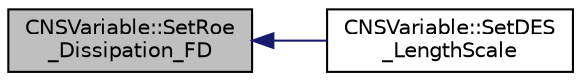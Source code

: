 digraph "CNSVariable::SetRoe_Dissipation_FD"
{
  edge [fontname="Helvetica",fontsize="10",labelfontname="Helvetica",labelfontsize="10"];
  node [fontname="Helvetica",fontsize="10",shape=record];
  rankdir="LR";
  Node183 [label="CNSVariable::SetRoe\l_Dissipation_FD",height=0.2,width=0.4,color="black", fillcolor="grey75", style="filled", fontcolor="black"];
  Node183 -> Node184 [dir="back",color="midnightblue",fontsize="10",style="solid",fontname="Helvetica"];
  Node184 [label="CNSVariable::SetDES\l_LengthScale",height=0.2,width=0.4,color="black", fillcolor="white", style="filled",URL="$class_c_n_s_variable.html#aca7fe9700e82ef10f56502f373c397e5",tooltip="Set the DES Length Scale. "];
}
